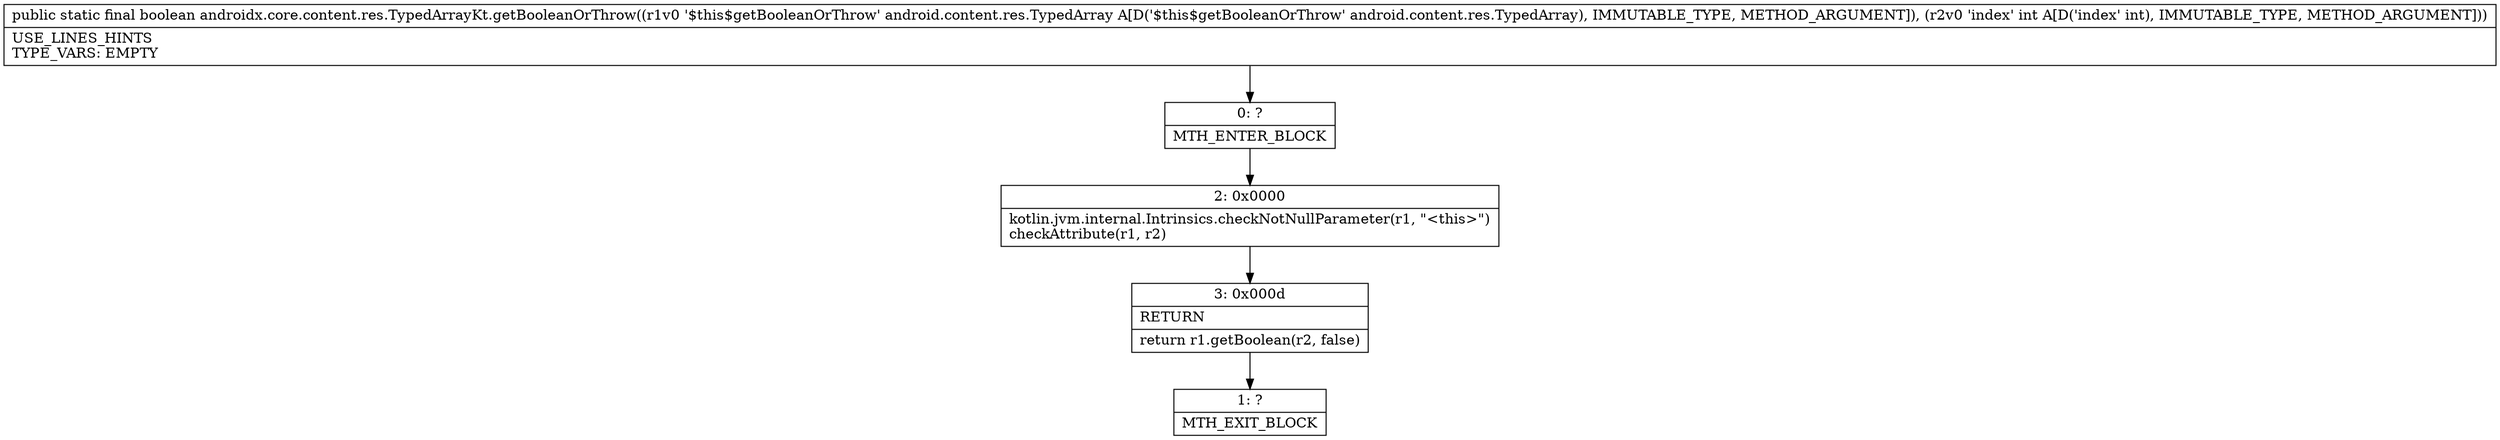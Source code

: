 digraph "CFG forandroidx.core.content.res.TypedArrayKt.getBooleanOrThrow(Landroid\/content\/res\/TypedArray;I)Z" {
Node_0 [shape=record,label="{0\:\ ?|MTH_ENTER_BLOCK\l}"];
Node_2 [shape=record,label="{2\:\ 0x0000|kotlin.jvm.internal.Intrinsics.checkNotNullParameter(r1, \"\<this\>\")\lcheckAttribute(r1, r2)\l}"];
Node_3 [shape=record,label="{3\:\ 0x000d|RETURN\l|return r1.getBoolean(r2, false)\l}"];
Node_1 [shape=record,label="{1\:\ ?|MTH_EXIT_BLOCK\l}"];
MethodNode[shape=record,label="{public static final boolean androidx.core.content.res.TypedArrayKt.getBooleanOrThrow((r1v0 '$this$getBooleanOrThrow' android.content.res.TypedArray A[D('$this$getBooleanOrThrow' android.content.res.TypedArray), IMMUTABLE_TYPE, METHOD_ARGUMENT]), (r2v0 'index' int A[D('index' int), IMMUTABLE_TYPE, METHOD_ARGUMENT]))  | USE_LINES_HINTS\lTYPE_VARS: EMPTY\l}"];
MethodNode -> Node_0;Node_0 -> Node_2;
Node_2 -> Node_3;
Node_3 -> Node_1;
}

